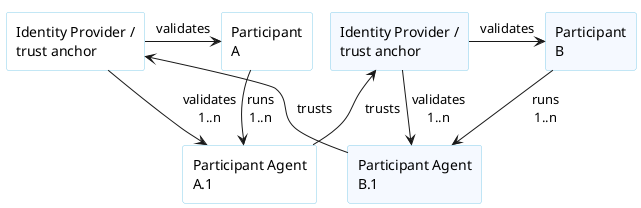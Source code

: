'
'  Copyright (c) 2021 Daimler TSS GmbH
'
'  This program and the accompanying materials are made available under the
'  terms of the Apache License, Version 2.0 which is available at
'  https://www.apache.org/licenses/LICENSE-2.0
'
'  SPDX-License-Identifier: Apache-2.0
'
'  Contributors:
'       Daimler TSS GmbH - Initial Draft
'
'

@startuml

!pragma layout smetana

skinParam NoteBackgroundColor WhiteSmoke
skinParam NoteFontColor Black
skinParam ParticipantBackgroundColor WhiteSmoke
skinParam ActorBackgroundColor WhiteSmoke
skinParam AgentBackgroundColor White
skinParam AgentBorderColor SkyBlue
skinparam shadowing false

!define ConsumerColor f8f2ff
!define ProviderColor d9edff
!define WarningColor Business
!define LeadColor Technology

!define A_Color White
!define B_Color F5F9FF

agent ParticipantA as "Participant\nA" #A_Color
agent ParticipantAgentA as "Participant Agent\nA.1" #A_Color
agent IDP1 as "Identity Provider /\ntrust anchor" #A_Color
agent IDP2 as "Identity Provider /\ntrust anchor" #B_Color
agent ParticipantAgentB as "Participant Agent\nB.1" #B_Color
agent ParticipantB as "Participant\nB" #B_Color


ParticipantA -down-> ParticipantAgentA : runs\n1..n
IDP1 -> ParticipantA : validates
IDP1 --> ParticipantAgentA : validates\n1..n
ParticipantAgentA -up-> IDP2 : trusts


ParticipantB -down-> ParticipantAgentB: runs\n1..n
IDP2 -> ParticipantB : validates
IDP2 --> ParticipantAgentB : validates\n1..n
ParticipantAgentB -up-> IDP1: trusts

' STYLING
ParticipantAgentA -[hidden]right-> ParticipantAgentB

@enduml
